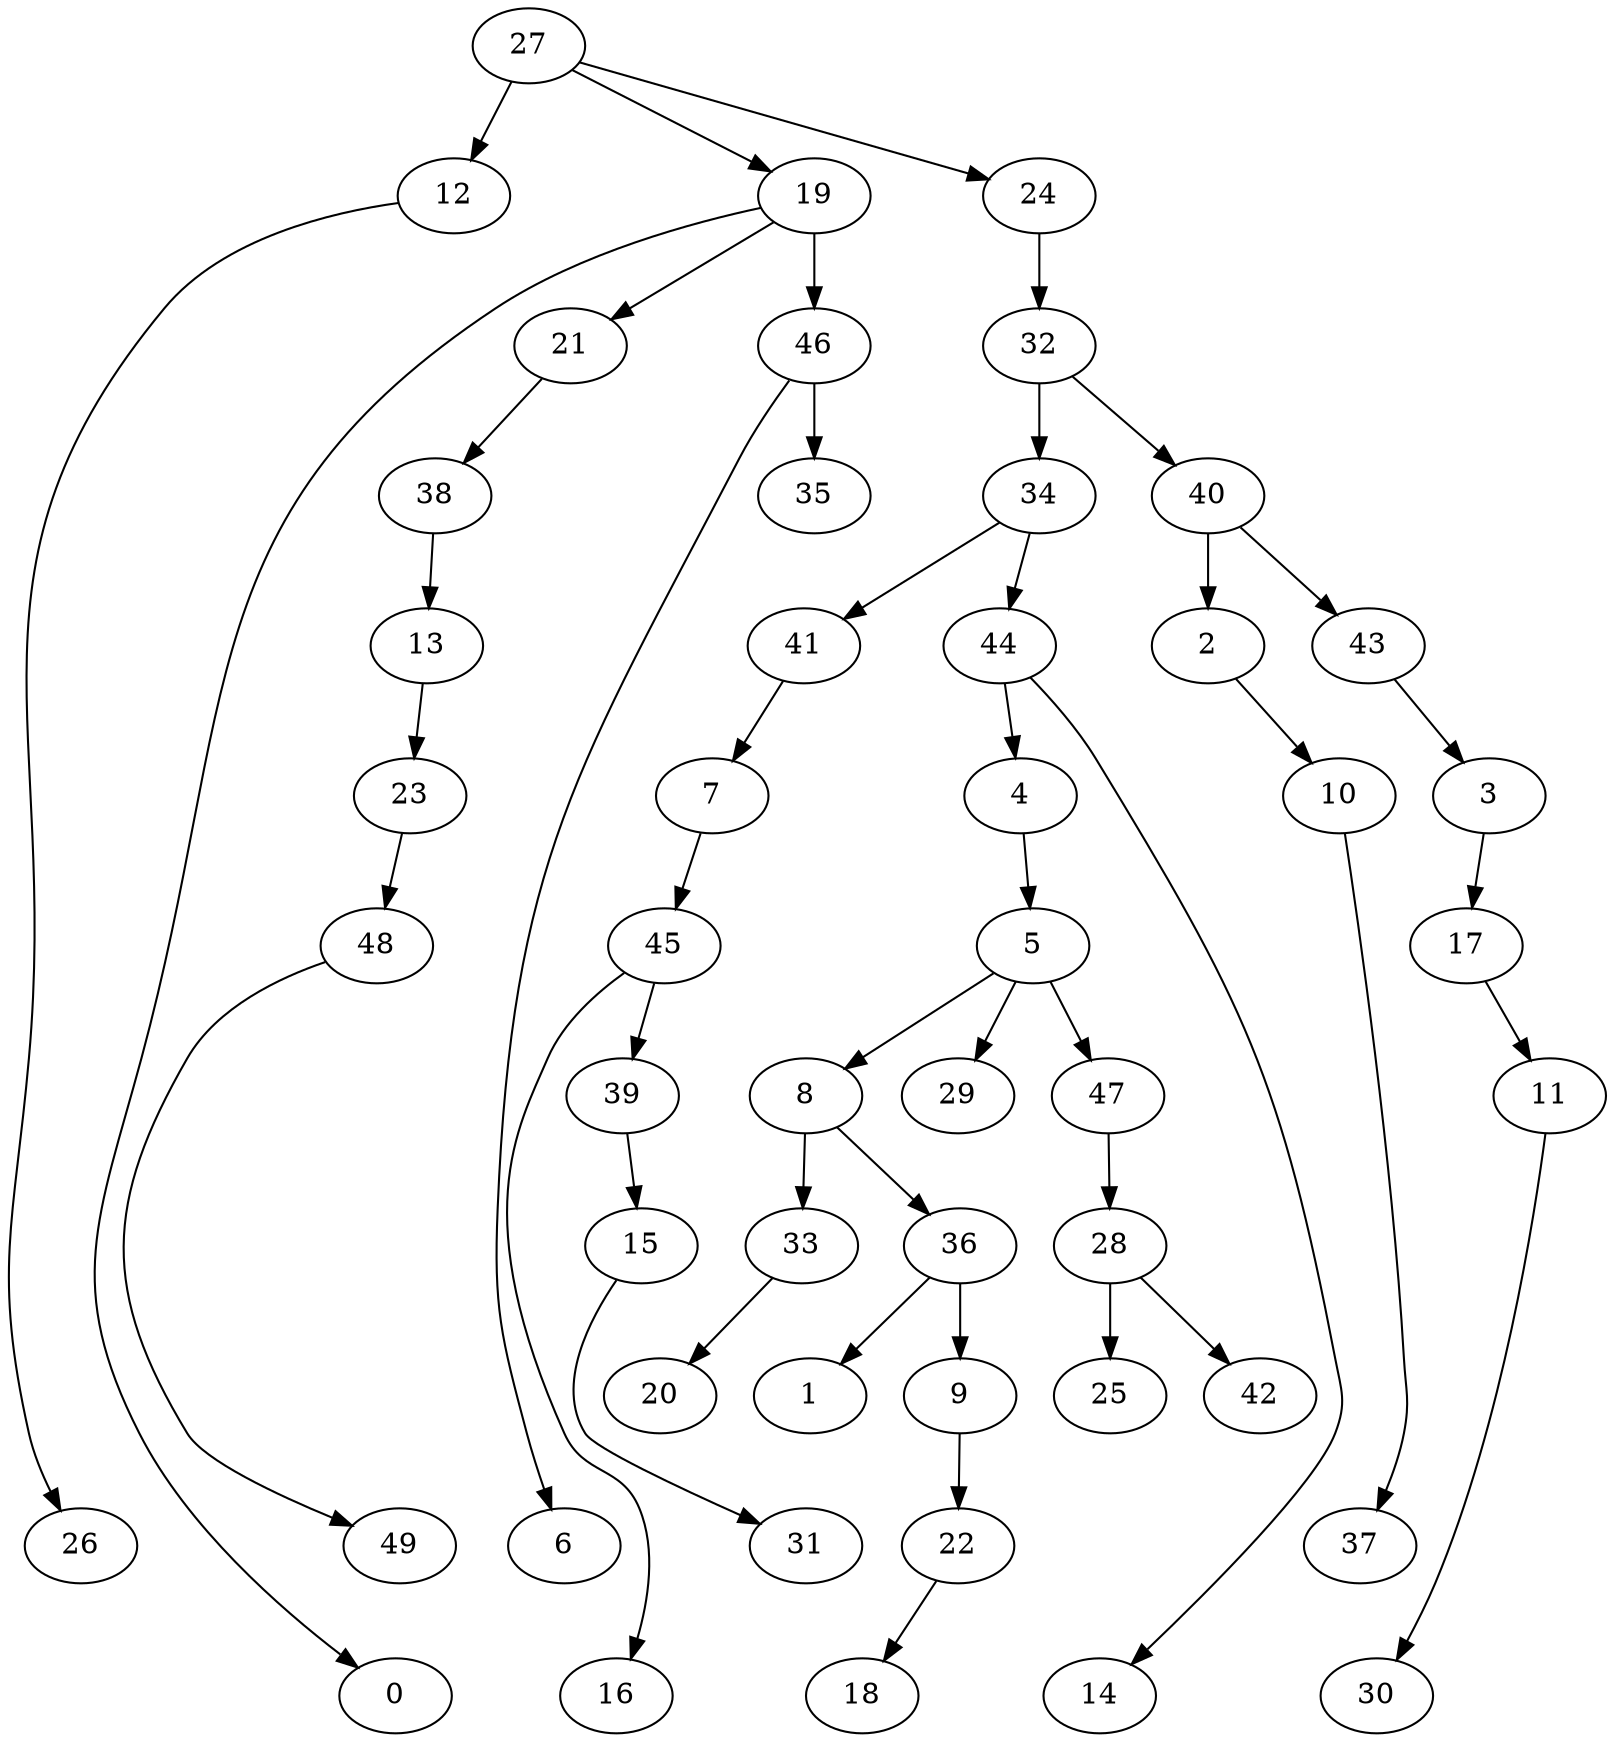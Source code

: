 digraph G {
    2;
    10;
    37;
    3;
    17;
    11;
    4;
    5;
    8;
    29;
    47;
    33;
    36;
    28;
    7;
    45;
    16;
    39;
    20;
    1;
    9;
    22;
    18;
    30;
    12;
    26;
    13;
    23;
    48;
    15;
    31;
    19;
    0;
    21;
    46;
    38;
    6;
    35;
    49;
    24;
    32;
    34;
    40;
    27;
    25;
    42;
    41;
    44;
    43;
    14;
    2 -> 10 [weight=0];
    10 -> 37 [weight=0];
    3 -> 17 [weight=0];
    17 -> 11 [weight=0];
    11 -> 30 [weight=0];
    4 -> 5 [weight=0];
    5 -> 8 [weight=0];
    5 -> 29 [weight=1];
    5 -> 47 [weight=1];
    8 -> 33 [weight=0];
    8 -> 36 [weight=0];
    47 -> 28 [weight=0];
    33 -> 20 [weight=0];
    36 -> 1 [weight=0];
    36 -> 9 [weight=1];
    28 -> 25 [weight=0];
    28 -> 42 [weight=0];
    7 -> 45 [weight=0];
    45 -> 16 [weight=0];
    45 -> 39 [weight=0];
    39 -> 15 [weight=0];
    9 -> 22 [weight=0];
    22 -> 18 [weight=0];
    12 -> 26 [weight=0];
    13 -> 23 [weight=0];
    23 -> 48 [weight=0];
    48 -> 49 [weight=0];
    15 -> 31 [weight=0];
    19 -> 0 [weight=0];
    19 -> 21 [weight=0];
    19 -> 46 [weight=1];
    21 -> 38 [weight=0];
    46 -> 6 [weight=0];
    46 -> 35 [weight=1];
    38 -> 13 [weight=0];
    24 -> 32 [weight=1];
    32 -> 34 [weight=1];
    32 -> 40 [weight=0];
    34 -> 41 [weight=0];
    34 -> 44 [weight=0];
    40 -> 2 [weight=1];
    40 -> 43 [weight=0];
    27 -> 12 [weight=0];
    27 -> 19 [weight=0];
    27 -> 24 [weight=0];
    41 -> 7 [weight=0];
    44 -> 4 [weight=0];
    44 -> 14 [weight=0];
    43 -> 3 [weight=0];
}
